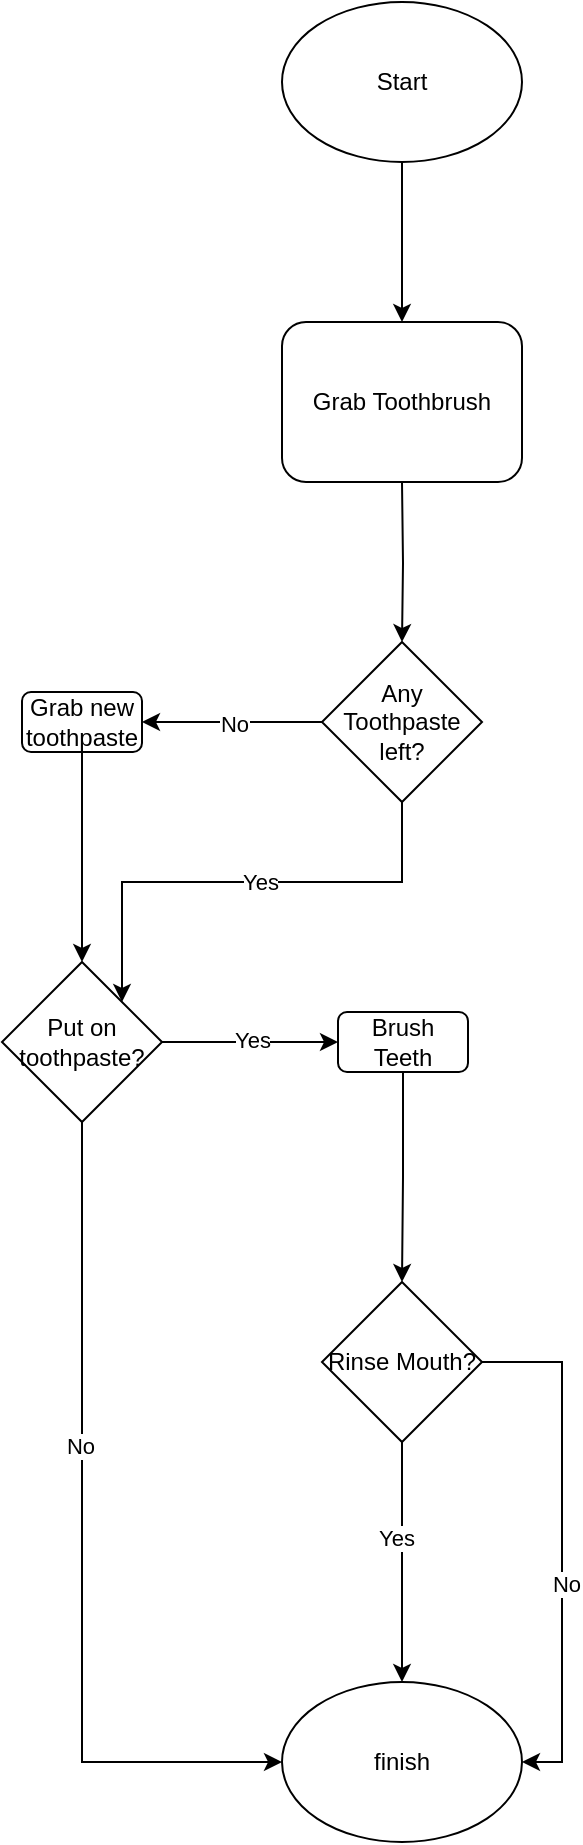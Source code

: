 <mxfile version="24.7.17">
  <diagram name="Page-1" id="VTRkDiorZMpyJDA_dTvu">
    <mxGraphModel dx="1105" dy="2795" grid="1" gridSize="10" guides="1" tooltips="1" connect="1" arrows="1" fold="1" page="1" pageScale="1" pageWidth="850" pageHeight="1100" math="0" shadow="0">
      <root>
        <mxCell id="0" />
        <mxCell id="1" parent="0" />
        <mxCell id="r986ZP5VKeEznH-P2aph-53" value="" style="edgeStyle=orthogonalEdgeStyle;rounded=0;orthogonalLoop=1;jettySize=auto;html=1;" edge="1" parent="1" source="r986ZP5VKeEznH-P2aph-50">
          <mxGeometry relative="1" as="geometry">
            <mxPoint x="425" y="-1880" as="targetPoint" />
          </mxGeometry>
        </mxCell>
        <mxCell id="r986ZP5VKeEznH-P2aph-50" value="Start" style="ellipse;whiteSpace=wrap;html=1;" vertex="1" parent="1">
          <mxGeometry x="365" y="-2040" width="120" height="80" as="geometry" />
        </mxCell>
        <mxCell id="r986ZP5VKeEznH-P2aph-51" value="finish" style="ellipse;whiteSpace=wrap;html=1;" vertex="1" parent="1">
          <mxGeometry x="365" y="-1200" width="120" height="80" as="geometry" />
        </mxCell>
        <mxCell id="r986ZP5VKeEznH-P2aph-57" value="" style="edgeStyle=orthogonalEdgeStyle;rounded=0;orthogonalLoop=1;jettySize=auto;html=1;" edge="1" parent="1" target="r986ZP5VKeEznH-P2aph-56">
          <mxGeometry relative="1" as="geometry">
            <mxPoint x="425" y="-1800" as="sourcePoint" />
          </mxGeometry>
        </mxCell>
        <mxCell id="r986ZP5VKeEznH-P2aph-73" value="" style="edgeStyle=orthogonalEdgeStyle;rounded=0;orthogonalLoop=1;jettySize=auto;html=1;entryX=1;entryY=0.5;entryDx=0;entryDy=0;" edge="1" parent="1" source="r986ZP5VKeEznH-P2aph-56" target="r986ZP5VKeEznH-P2aph-89">
          <mxGeometry relative="1" as="geometry">
            <mxPoint x="305" y="-1680" as="targetPoint" />
          </mxGeometry>
        </mxCell>
        <mxCell id="r986ZP5VKeEznH-P2aph-77" value="No" style="edgeLabel;html=1;align=center;verticalAlign=middle;resizable=0;points=[];" vertex="1" connectable="0" parent="r986ZP5VKeEznH-P2aph-73">
          <mxGeometry x="-0.021" y="1" relative="1" as="geometry">
            <mxPoint as="offset" />
          </mxGeometry>
        </mxCell>
        <mxCell id="r986ZP5VKeEznH-P2aph-104" style="edgeStyle=orthogonalEdgeStyle;rounded=0;orthogonalLoop=1;jettySize=auto;html=1;exitX=0.5;exitY=1;exitDx=0;exitDy=0;entryX=1;entryY=0;entryDx=0;entryDy=0;" edge="1" parent="1" source="r986ZP5VKeEznH-P2aph-56" target="r986ZP5VKeEznH-P2aph-78">
          <mxGeometry relative="1" as="geometry" />
        </mxCell>
        <mxCell id="r986ZP5VKeEznH-P2aph-105" value="Yes" style="edgeLabel;html=1;align=center;verticalAlign=middle;resizable=0;points=[];" vertex="1" connectable="0" parent="r986ZP5VKeEznH-P2aph-104">
          <mxGeometry x="-0.076" relative="1" as="geometry">
            <mxPoint as="offset" />
          </mxGeometry>
        </mxCell>
        <mxCell id="r986ZP5VKeEznH-P2aph-56" value="Any Toothpaste left?" style="rhombus;whiteSpace=wrap;html=1;" vertex="1" parent="1">
          <mxGeometry x="385" y="-1720" width="80" height="80" as="geometry" />
        </mxCell>
        <mxCell id="r986ZP5VKeEznH-P2aph-71" style="edgeStyle=orthogonalEdgeStyle;rounded=0;orthogonalLoop=1;jettySize=auto;html=1;exitX=0.5;exitY=1;exitDx=0;exitDy=0;" edge="1" parent="1" source="r986ZP5VKeEznH-P2aph-65" target="r986ZP5VKeEznH-P2aph-51">
          <mxGeometry relative="1" as="geometry" />
        </mxCell>
        <mxCell id="r986ZP5VKeEznH-P2aph-85" value="Yes" style="edgeLabel;html=1;align=center;verticalAlign=middle;resizable=0;points=[];" vertex="1" connectable="0" parent="r986ZP5VKeEznH-P2aph-71">
          <mxGeometry x="-0.198" y="-3" relative="1" as="geometry">
            <mxPoint as="offset" />
          </mxGeometry>
        </mxCell>
        <mxCell id="r986ZP5VKeEznH-P2aph-100" style="edgeStyle=orthogonalEdgeStyle;rounded=0;orthogonalLoop=1;jettySize=auto;html=1;exitX=1;exitY=0.5;exitDx=0;exitDy=0;entryX=1;entryY=0.5;entryDx=0;entryDy=0;" edge="1" parent="1" source="r986ZP5VKeEznH-P2aph-65" target="r986ZP5VKeEznH-P2aph-51">
          <mxGeometry relative="1" as="geometry" />
        </mxCell>
        <mxCell id="r986ZP5VKeEznH-P2aph-101" value="No" style="edgeLabel;html=1;align=center;verticalAlign=middle;resizable=0;points=[];" vertex="1" connectable="0" parent="r986ZP5VKeEznH-P2aph-100">
          <mxGeometry x="0.158" y="2" relative="1" as="geometry">
            <mxPoint as="offset" />
          </mxGeometry>
        </mxCell>
        <mxCell id="r986ZP5VKeEznH-P2aph-65" value="Rinse Mouth?" style="rhombus;whiteSpace=wrap;html=1;" vertex="1" parent="1">
          <mxGeometry x="385" y="-1400" width="80" height="80" as="geometry" />
        </mxCell>
        <mxCell id="r986ZP5VKeEznH-P2aph-81" style="edgeStyle=orthogonalEdgeStyle;rounded=0;orthogonalLoop=1;jettySize=auto;html=1;exitX=1;exitY=0.5;exitDx=0;exitDy=0;entryX=0;entryY=0.5;entryDx=0;entryDy=0;" edge="1" parent="1" source="r986ZP5VKeEznH-P2aph-78" target="r986ZP5VKeEznH-P2aph-94">
          <mxGeometry relative="1" as="geometry">
            <mxPoint x="385" y="-1520" as="targetPoint" />
          </mxGeometry>
        </mxCell>
        <mxCell id="r986ZP5VKeEznH-P2aph-82" value="Yes" style="edgeLabel;html=1;align=center;verticalAlign=middle;resizable=0;points=[];" vertex="1" connectable="0" parent="r986ZP5VKeEznH-P2aph-81">
          <mxGeometry x="0.021" y="1" relative="1" as="geometry">
            <mxPoint as="offset" />
          </mxGeometry>
        </mxCell>
        <mxCell id="r986ZP5VKeEznH-P2aph-83" style="edgeStyle=orthogonalEdgeStyle;rounded=0;orthogonalLoop=1;jettySize=auto;html=1;exitX=0.5;exitY=1;exitDx=0;exitDy=0;entryX=0;entryY=0.5;entryDx=0;entryDy=0;" edge="1" parent="1" source="r986ZP5VKeEznH-P2aph-78" target="r986ZP5VKeEznH-P2aph-51">
          <mxGeometry relative="1" as="geometry" />
        </mxCell>
        <mxCell id="r986ZP5VKeEznH-P2aph-84" value="No" style="edgeLabel;html=1;align=center;verticalAlign=middle;resizable=0;points=[];" vertex="1" connectable="0" parent="r986ZP5VKeEznH-P2aph-83">
          <mxGeometry x="-0.228" y="-1" relative="1" as="geometry">
            <mxPoint as="offset" />
          </mxGeometry>
        </mxCell>
        <mxCell id="r986ZP5VKeEznH-P2aph-78" value="Put on toothpaste?" style="rhombus;whiteSpace=wrap;html=1;" vertex="1" parent="1">
          <mxGeometry x="225" y="-1560" width="80" height="80" as="geometry" />
        </mxCell>
        <mxCell id="r986ZP5VKeEznH-P2aph-88" value="Grab Toothbrush" style="rounded=1;whiteSpace=wrap;html=1;" vertex="1" parent="1">
          <mxGeometry x="365" y="-1880" width="120" height="80" as="geometry" />
        </mxCell>
        <mxCell id="r986ZP5VKeEznH-P2aph-99" style="edgeStyle=orthogonalEdgeStyle;rounded=0;orthogonalLoop=1;jettySize=auto;html=1;exitX=0.5;exitY=1;exitDx=0;exitDy=0;entryX=0.5;entryY=0;entryDx=0;entryDy=0;" edge="1" parent="1" source="r986ZP5VKeEznH-P2aph-89" target="r986ZP5VKeEznH-P2aph-78">
          <mxGeometry relative="1" as="geometry" />
        </mxCell>
        <mxCell id="r986ZP5VKeEznH-P2aph-89" value="Grab new toothpaste" style="rounded=1;whiteSpace=wrap;html=1;" vertex="1" parent="1">
          <mxGeometry x="235" y="-1695" width="60" height="30" as="geometry" />
        </mxCell>
        <mxCell id="r986ZP5VKeEznH-P2aph-102" style="edgeStyle=orthogonalEdgeStyle;rounded=0;orthogonalLoop=1;jettySize=auto;html=1;exitX=0.5;exitY=1;exitDx=0;exitDy=0;entryX=0.5;entryY=0;entryDx=0;entryDy=0;" edge="1" parent="1" source="r986ZP5VKeEznH-P2aph-94" target="r986ZP5VKeEznH-P2aph-65">
          <mxGeometry relative="1" as="geometry" />
        </mxCell>
        <mxCell id="r986ZP5VKeEznH-P2aph-94" value="Brush Teeth" style="rounded=1;whiteSpace=wrap;html=1;" vertex="1" parent="1">
          <mxGeometry x="393" y="-1535" width="65" height="30" as="geometry" />
        </mxCell>
      </root>
    </mxGraphModel>
  </diagram>
</mxfile>
